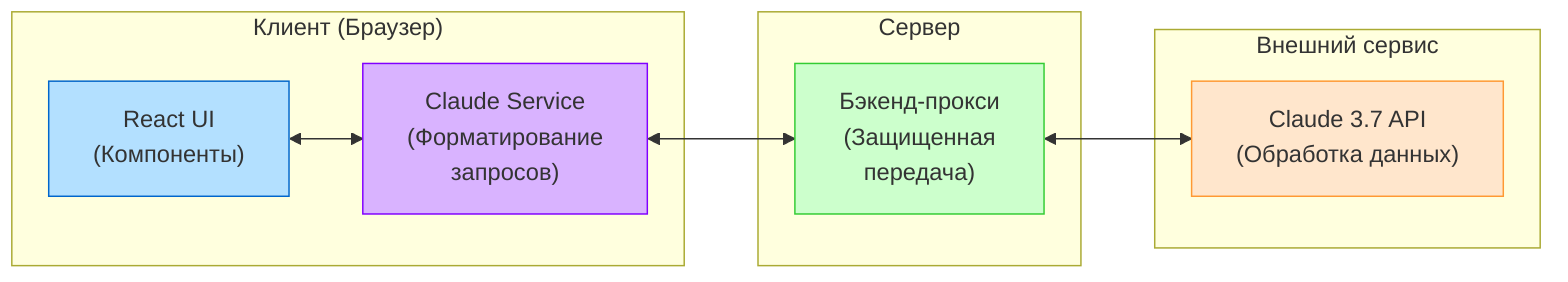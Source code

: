 flowchart LR
    UI["React UI\n(Компоненты)"] <--> ClaudeService["Claude Service\n(Форматирование\nзапросов)"]
    ClaudeService <--> BackendProxy["Бэкенд-прокси\n(Защищенная\nпередача)"]
    BackendProxy <--> ClaudeAPI["Claude 3.7 API\n(Обработка данных)"]
    
    subgraph Client["Клиент (Браузер)"]
        UI
        ClaudeService
    end
    
    subgraph Server["Сервер"]
        BackendProxy
    end
    
    subgraph External["Внешний сервис"]
        ClaudeAPI
    end
    
    style UI fill:#b3e0ff,stroke:#0066cc
    style ClaudeService fill:#d9b3ff,stroke:#8000ff
    style BackendProxy fill:#ccffcc,stroke:#33cc33
    style ClaudeAPI fill:#ffe6cc,stroke:#ff9933